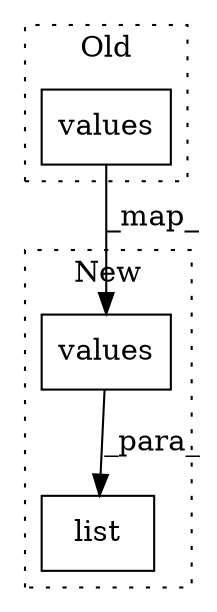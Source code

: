 digraph G {
subgraph cluster0 {
1 [label="values" a="32" s="1026" l="8" shape="box"];
label = "Old";
style="dotted";
}
subgraph cluster1 {
2 [label="values" a="32" s="1270" l="8" shape="box"];
3 [label="list" a="32" s="1254,1278" l="5,1" shape="box"];
label = "New";
style="dotted";
}
1 -> 2 [label="_map_"];
2 -> 3 [label="_para_"];
}